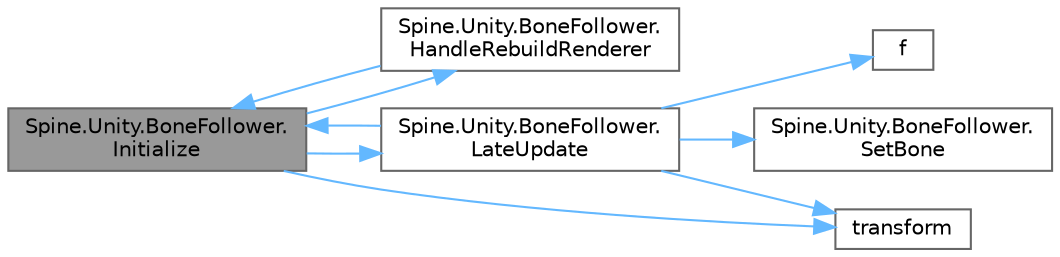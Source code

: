 digraph "Spine.Unity.BoneFollower.Initialize"
{
 // LATEX_PDF_SIZE
  bgcolor="transparent";
  edge [fontname=Helvetica,fontsize=10,labelfontname=Helvetica,labelfontsize=10];
  node [fontname=Helvetica,fontsize=10,shape=box,height=0.2,width=0.4];
  rankdir="LR";
  Node1 [id="Node000001",label="Spine.Unity.BoneFollower.\lInitialize",height=0.2,width=0.4,color="gray40", fillcolor="grey60", style="filled", fontcolor="black",tooltip=" "];
  Node1 -> Node2 [id="edge1_Node000001_Node000002",color="steelblue1",style="solid",tooltip=" "];
  Node2 [id="Node000002",label="Spine.Unity.BoneFollower.\lHandleRebuildRenderer",height=0.2,width=0.4,color="grey40", fillcolor="white", style="filled",URL="$class_spine_1_1_unity_1_1_bone_follower.html#a1bcc44a28a29b73f476086b13d8534c6",tooltip=" "];
  Node2 -> Node1 [id="edge2_Node000002_Node000001",color="steelblue1",style="solid",tooltip=" "];
  Node1 -> Node3 [id="edge3_Node000001_Node000003",color="steelblue1",style="solid",tooltip=" "];
  Node3 [id="Node000003",label="Spine.Unity.BoneFollower.\lLateUpdate",height=0.2,width=0.4,color="grey40", fillcolor="white", style="filled",URL="$class_spine_1_1_unity_1_1_bone_follower.html#ad8c9251d6b054a0e7eb009ca382cf2b5",tooltip=" "];
  Node3 -> Node4 [id="edge4_Node000003_Node000004",color="steelblue1",style="solid",tooltip=" "];
  Node4 [id="Node000004",label="f",height=0.2,width=0.4,color="grey40", fillcolor="white", style="filled",URL="$cxx11__tensor__map_8cpp.html#a7f507fea02198f6cb81c86640c7b1a4e",tooltip=" "];
  Node3 -> Node1 [id="edge5_Node000003_Node000001",color="steelblue1",style="solid",tooltip=" "];
  Node3 -> Node5 [id="edge6_Node000003_Node000005",color="steelblue1",style="solid",tooltip=" "];
  Node5 [id="Node000005",label="Spine.Unity.BoneFollower.\lSetBone",height=0.2,width=0.4,color="grey40", fillcolor="white", style="filled",URL="$class_spine_1_1_unity_1_1_bone_follower.html#aaeb298e836b51bc2850864f44d0bf9e6",tooltip="Sets the target bone by its bone name. Returns false if no bone was found. To set the bone by referen..."];
  Node3 -> Node6 [id="edge7_Node000003_Node000006",color="steelblue1",style="solid",tooltip=" "];
  Node6 [id="Node000006",label="transform",height=0.2,width=0.4,color="grey40", fillcolor="white", style="filled",URL="$geometry_8cpp.html#ad05130a1d9f2e9708c1125b4cc2fe7cb",tooltip=" "];
  Node1 -> Node6 [id="edge8_Node000001_Node000006",color="steelblue1",style="solid",tooltip=" "];
}

